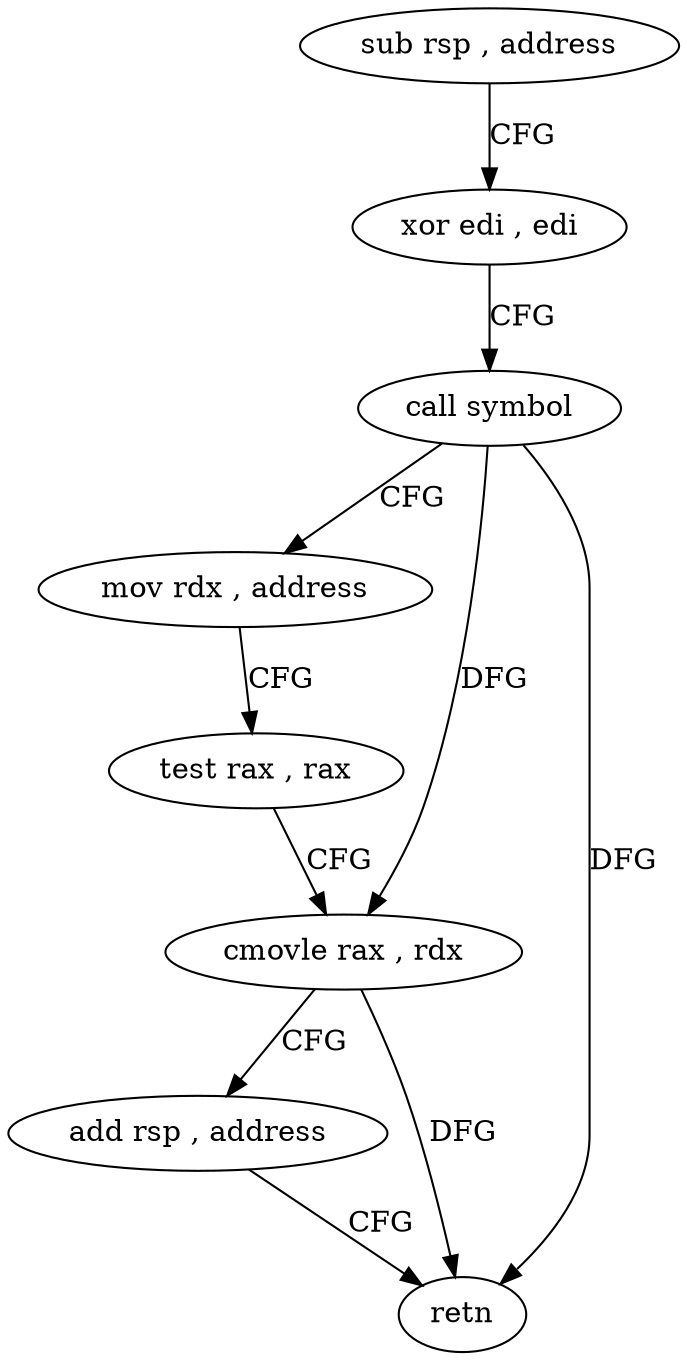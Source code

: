 digraph "func" {
"4260144" [label = "sub rsp , address" ]
"4260148" [label = "xor edi , edi" ]
"4260150" [label = "call symbol" ]
"4260155" [label = "mov rdx , address" ]
"4260165" [label = "test rax , rax" ]
"4260168" [label = "cmovle rax , rdx" ]
"4260172" [label = "add rsp , address" ]
"4260176" [label = "retn" ]
"4260144" -> "4260148" [ label = "CFG" ]
"4260148" -> "4260150" [ label = "CFG" ]
"4260150" -> "4260155" [ label = "CFG" ]
"4260150" -> "4260168" [ label = "DFG" ]
"4260150" -> "4260176" [ label = "DFG" ]
"4260155" -> "4260165" [ label = "CFG" ]
"4260165" -> "4260168" [ label = "CFG" ]
"4260168" -> "4260172" [ label = "CFG" ]
"4260168" -> "4260176" [ label = "DFG" ]
"4260172" -> "4260176" [ label = "CFG" ]
}
